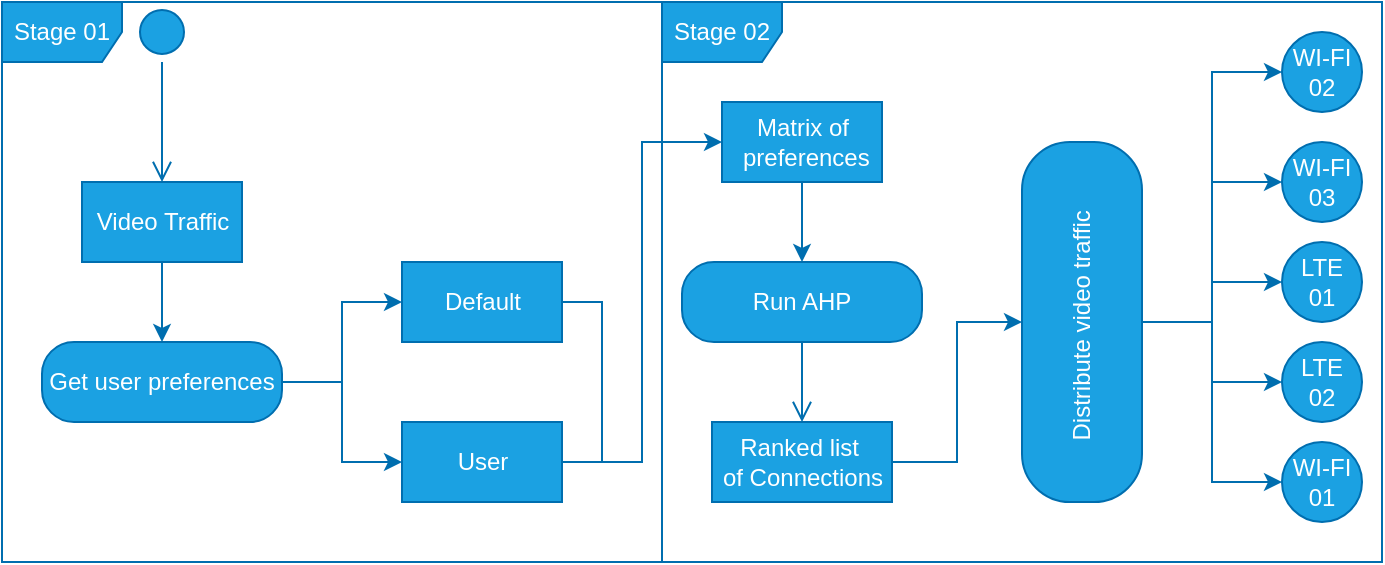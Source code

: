 <mxfile version="12.1.0" type="github" pages="1"><diagram id="ZwSp4GoMnNsiqx2rjFxd" name="Page-1"><mxGraphModel dx="854" dy="387" grid="1" gridSize="10" guides="1" tooltips="1" connect="1" arrows="1" fold="1" page="1" pageScale="1" pageWidth="827" pageHeight="1169" math="0" shadow="0"><root><mxCell id="0"/><mxCell id="1" parent="0"/><mxCell id="aZ4bOy5Ihxa5aCIH62vh-1" value="" style="ellipse;html=1;shape=startState;fillColor=#1ba1e2;strokeColor=#006EAF;fontColor=#ffffff;" vertex="1" parent="1"><mxGeometry x="105" y="110" width="30" height="30" as="geometry"/></mxCell><mxCell id="aZ4bOy5Ihxa5aCIH62vh-2" value="" style="edgeStyle=orthogonalEdgeStyle;html=1;verticalAlign=bottom;endArrow=open;endSize=8;strokeColor=#006EAF;fillColor=#1ba1e2;entryX=0.5;entryY=0;entryDx=0;entryDy=0;" edge="1" source="aZ4bOy5Ihxa5aCIH62vh-1" parent="1" target="aZ4bOy5Ihxa5aCIH62vh-5"><mxGeometry relative="1" as="geometry"><mxPoint x="115" y="190" as="targetPoint"/></mxGeometry></mxCell><mxCell id="aZ4bOy5Ihxa5aCIH62vh-11" style="edgeStyle=orthogonalEdgeStyle;rounded=0;orthogonalLoop=1;jettySize=auto;html=1;exitX=1;exitY=0.5;exitDx=0;exitDy=0;entryX=0;entryY=0.5;entryDx=0;entryDy=0;fillColor=#1ba1e2;strokeColor=#006EAF;" edge="1" parent="1" source="aZ4bOy5Ihxa5aCIH62vh-3" target="aZ4bOy5Ihxa5aCIH62vh-10"><mxGeometry relative="1" as="geometry"/></mxCell><mxCell id="aZ4bOy5Ihxa5aCIH62vh-12" style="edgeStyle=orthogonalEdgeStyle;rounded=0;orthogonalLoop=1;jettySize=auto;html=1;exitX=1;exitY=0.5;exitDx=0;exitDy=0;entryX=0;entryY=0.5;entryDx=0;entryDy=0;fillColor=#1ba1e2;strokeColor=#006EAF;" edge="1" parent="1" source="aZ4bOy5Ihxa5aCIH62vh-3" target="aZ4bOy5Ihxa5aCIH62vh-9"><mxGeometry relative="1" as="geometry"/></mxCell><mxCell id="aZ4bOy5Ihxa5aCIH62vh-3" value="Get user preferences" style="rounded=1;whiteSpace=wrap;html=1;arcSize=40;fontColor=#ffffff;fillColor=#1ba1e2;strokeColor=#006EAF;" vertex="1" parent="1"><mxGeometry x="60" y="280" width="120" height="40" as="geometry"/></mxCell><mxCell id="aZ4bOy5Ihxa5aCIH62vh-8" style="edgeStyle=orthogonalEdgeStyle;rounded=0;orthogonalLoop=1;jettySize=auto;html=1;exitX=0.5;exitY=1;exitDx=0;exitDy=0;entryX=0.5;entryY=0;entryDx=0;entryDy=0;fillColor=#1ba1e2;strokeColor=#006EAF;" edge="1" parent="1" source="aZ4bOy5Ihxa5aCIH62vh-5" target="aZ4bOy5Ihxa5aCIH62vh-3"><mxGeometry relative="1" as="geometry"/></mxCell><mxCell id="aZ4bOy5Ihxa5aCIH62vh-5" value="Video Traffic" style="html=1;fillColor=#1ba1e2;strokeColor=#006EAF;fontColor=#ffffff;" vertex="1" parent="1"><mxGeometry x="80" y="200" width="80" height="40" as="geometry"/></mxCell><mxCell id="aZ4bOy5Ihxa5aCIH62vh-9" value="Default" style="html=1;fillColor=#1ba1e2;strokeColor=#006EAF;fontColor=#ffffff;" vertex="1" parent="1"><mxGeometry x="240" y="240" width="80" height="40" as="geometry"/></mxCell><mxCell id="aZ4bOy5Ihxa5aCIH62vh-14" style="edgeStyle=orthogonalEdgeStyle;rounded=0;orthogonalLoop=1;jettySize=auto;html=1;exitX=1;exitY=0.5;exitDx=0;exitDy=0;entryX=1;entryY=0.5;entryDx=0;entryDy=0;endArrow=none;endFill=0;fillColor=#1ba1e2;strokeColor=#006EAF;" edge="1" parent="1" source="aZ4bOy5Ihxa5aCIH62vh-10" target="aZ4bOy5Ihxa5aCIH62vh-9"><mxGeometry relative="1" as="geometry"/></mxCell><mxCell id="aZ4bOy5Ihxa5aCIH62vh-15" style="edgeStyle=orthogonalEdgeStyle;rounded=0;orthogonalLoop=1;jettySize=auto;html=1;exitX=1;exitY=0.5;exitDx=0;exitDy=0;entryX=0;entryY=0.5;entryDx=0;entryDy=0;endArrow=classic;endFill=1;fillColor=#1ba1e2;strokeColor=#006EAF;" edge="1" parent="1" source="aZ4bOy5Ihxa5aCIH62vh-10" target="aZ4bOy5Ihxa5aCIH62vh-13"><mxGeometry relative="1" as="geometry"/></mxCell><mxCell id="aZ4bOy5Ihxa5aCIH62vh-10" value="User" style="html=1;fillColor=#1ba1e2;strokeColor=#006EAF;fontColor=#ffffff;" vertex="1" parent="1"><mxGeometry x="240" y="320" width="80" height="40" as="geometry"/></mxCell><mxCell id="aZ4bOy5Ihxa5aCIH62vh-19" style="edgeStyle=orthogonalEdgeStyle;rounded=0;orthogonalLoop=1;jettySize=auto;html=1;exitX=0.5;exitY=1;exitDx=0;exitDy=0;entryX=0.5;entryY=0;entryDx=0;entryDy=0;endArrow=classic;endFill=1;fillColor=#1ba1e2;strokeColor=#006EAF;" edge="1" parent="1" source="aZ4bOy5Ihxa5aCIH62vh-13" target="aZ4bOy5Ihxa5aCIH62vh-16"><mxGeometry relative="1" as="geometry"/></mxCell><mxCell id="aZ4bOy5Ihxa5aCIH62vh-13" value="Matrix of&lt;br&gt;&amp;nbsp;preferences" style="html=1;fillColor=#1ba1e2;strokeColor=#006EAF;fontColor=#ffffff;" vertex="1" parent="1"><mxGeometry x="400" y="160" width="80" height="40" as="geometry"/></mxCell><mxCell id="aZ4bOy5Ihxa5aCIH62vh-16" value="Run AHP" style="rounded=1;whiteSpace=wrap;html=1;arcSize=40;fontColor=#ffffff;fillColor=#1ba1e2;strokeColor=#006EAF;" vertex="1" parent="1"><mxGeometry x="380" y="240" width="120" height="40" as="geometry"/></mxCell><mxCell id="aZ4bOy5Ihxa5aCIH62vh-17" value="" style="edgeStyle=orthogonalEdgeStyle;html=1;verticalAlign=bottom;endArrow=open;endSize=8;strokeColor=#006EAF;fillColor=#1ba1e2;entryX=0.5;entryY=0;entryDx=0;entryDy=0;" edge="1" source="aZ4bOy5Ihxa5aCIH62vh-16" parent="1" target="aZ4bOy5Ihxa5aCIH62vh-18"><mxGeometry relative="1" as="geometry"><mxPoint x="440" y="310" as="targetPoint"/></mxGeometry></mxCell><mxCell id="aZ4bOy5Ihxa5aCIH62vh-32" style="edgeStyle=orthogonalEdgeStyle;rounded=0;orthogonalLoop=1;jettySize=auto;html=1;exitX=1;exitY=0.5;exitDx=0;exitDy=0;entryX=0.5;entryY=0;entryDx=0;entryDy=0;endArrow=classic;endFill=1;fillColor=#1ba1e2;strokeColor=#006EAF;" edge="1" parent="1" source="aZ4bOy5Ihxa5aCIH62vh-18" target="aZ4bOy5Ihxa5aCIH62vh-20"><mxGeometry relative="1" as="geometry"/></mxCell><mxCell id="aZ4bOy5Ihxa5aCIH62vh-18" value="Ranked list&amp;nbsp;&lt;br&gt;of Connections" style="html=1;fillColor=#1ba1e2;strokeColor=#006EAF;fontColor=#ffffff;" vertex="1" parent="1"><mxGeometry x="395" y="320" width="90" height="40" as="geometry"/></mxCell><mxCell id="aZ4bOy5Ihxa5aCIH62vh-27" style="edgeStyle=orthogonalEdgeStyle;rounded=0;orthogonalLoop=1;jettySize=auto;html=1;exitX=0.5;exitY=1;exitDx=0;exitDy=0;entryX=0;entryY=0.5;entryDx=0;entryDy=0;endArrow=classic;endFill=1;fillColor=#1ba1e2;strokeColor=#006EAF;" edge="1" parent="1" source="aZ4bOy5Ihxa5aCIH62vh-20" target="aZ4bOy5Ihxa5aCIH62vh-24"><mxGeometry relative="1" as="geometry"/></mxCell><mxCell id="aZ4bOy5Ihxa5aCIH62vh-28" style="edgeStyle=orthogonalEdgeStyle;rounded=0;orthogonalLoop=1;jettySize=auto;html=1;exitX=0.5;exitY=1;exitDx=0;exitDy=0;entryX=0;entryY=0.5;entryDx=0;entryDy=0;endArrow=classic;endFill=1;fillColor=#1ba1e2;strokeColor=#006EAF;" edge="1" parent="1" source="aZ4bOy5Ihxa5aCIH62vh-20" target="aZ4bOy5Ihxa5aCIH62vh-25"><mxGeometry relative="1" as="geometry"/></mxCell><mxCell id="aZ4bOy5Ihxa5aCIH62vh-29" style="edgeStyle=orthogonalEdgeStyle;rounded=0;orthogonalLoop=1;jettySize=auto;html=1;exitX=0.5;exitY=1;exitDx=0;exitDy=0;entryX=0;entryY=0.5;entryDx=0;entryDy=0;endArrow=classic;endFill=1;fillColor=#1ba1e2;strokeColor=#006EAF;" edge="1" parent="1" source="aZ4bOy5Ihxa5aCIH62vh-20" target="aZ4bOy5Ihxa5aCIH62vh-23"><mxGeometry relative="1" as="geometry"/></mxCell><mxCell id="aZ4bOy5Ihxa5aCIH62vh-30" style="edgeStyle=orthogonalEdgeStyle;rounded=0;orthogonalLoop=1;jettySize=auto;html=1;exitX=0.5;exitY=1;exitDx=0;exitDy=0;entryX=0;entryY=0.5;entryDx=0;entryDy=0;endArrow=classic;endFill=1;fillColor=#1ba1e2;strokeColor=#006EAF;" edge="1" parent="1" source="aZ4bOy5Ihxa5aCIH62vh-20" target="aZ4bOy5Ihxa5aCIH62vh-26"><mxGeometry relative="1" as="geometry"/></mxCell><mxCell id="aZ4bOy5Ihxa5aCIH62vh-31" style="edgeStyle=orthogonalEdgeStyle;rounded=0;orthogonalLoop=1;jettySize=auto;html=1;exitX=0.5;exitY=1;exitDx=0;exitDy=0;entryX=0;entryY=0.5;entryDx=0;entryDy=0;endArrow=classic;endFill=1;fillColor=#1ba1e2;strokeColor=#006EAF;" edge="1" parent="1" source="aZ4bOy5Ihxa5aCIH62vh-20" target="aZ4bOy5Ihxa5aCIH62vh-22"><mxGeometry relative="1" as="geometry"/></mxCell><mxCell id="aZ4bOy5Ihxa5aCIH62vh-20" value="Distribute video traffic&amp;nbsp;" style="rounded=1;whiteSpace=wrap;html=1;arcSize=40;fontColor=#ffffff;fillColor=#1ba1e2;strokeColor=#006EAF;rotation=-90;" vertex="1" parent="1"><mxGeometry x="490" y="240" width="180" height="60" as="geometry"/></mxCell><mxCell id="aZ4bOy5Ihxa5aCIH62vh-22" value="WI-FI 01" style="ellipse;whiteSpace=wrap;html=1;aspect=fixed;fillColor=#1ba1e2;strokeColor=#006EAF;fontColor=#ffffff;" vertex="1" parent="1"><mxGeometry x="680" y="330" width="40" height="40" as="geometry"/></mxCell><mxCell id="aZ4bOy5Ihxa5aCIH62vh-23" value="LTE&lt;br&gt;01" style="ellipse;whiteSpace=wrap;html=1;aspect=fixed;fillColor=#1ba1e2;strokeColor=#006EAF;fontColor=#ffffff;" vertex="1" parent="1"><mxGeometry x="680" y="230" width="40" height="40" as="geometry"/></mxCell><mxCell id="aZ4bOy5Ihxa5aCIH62vh-24" value="WI-FI 02" style="ellipse;whiteSpace=wrap;html=1;aspect=fixed;fillColor=#1ba1e2;strokeColor=#006EAF;fontColor=#ffffff;" vertex="1" parent="1"><mxGeometry x="680" y="125" width="40" height="40" as="geometry"/></mxCell><mxCell id="aZ4bOy5Ihxa5aCIH62vh-25" value="WI-FI 03" style="ellipse;whiteSpace=wrap;html=1;aspect=fixed;fillColor=#1ba1e2;strokeColor=#006EAF;fontColor=#ffffff;" vertex="1" parent="1"><mxGeometry x="680" y="180" width="40" height="40" as="geometry"/></mxCell><mxCell id="aZ4bOy5Ihxa5aCIH62vh-26" value="LTE&lt;br&gt;02" style="ellipse;whiteSpace=wrap;html=1;aspect=fixed;fillColor=#1ba1e2;strokeColor=#006EAF;fontColor=#ffffff;" vertex="1" parent="1"><mxGeometry x="680" y="280" width="40" height="40" as="geometry"/></mxCell><mxCell id="aZ4bOy5Ihxa5aCIH62vh-33" value="Stage 01" style="shape=umlFrame;whiteSpace=wrap;html=1;fillColor=#1ba1e2;strokeColor=#006EAF;fontColor=#ffffff;" vertex="1" parent="1"><mxGeometry x="40" y="110" width="330" height="280" as="geometry"/></mxCell><mxCell id="aZ4bOy5Ihxa5aCIH62vh-34" value="Stage 02" style="shape=umlFrame;whiteSpace=wrap;html=1;fillColor=#1ba1e2;strokeColor=#006EAF;fontColor=#ffffff;" vertex="1" parent="1"><mxGeometry x="370" y="110" width="360" height="280" as="geometry"/></mxCell></root></mxGraphModel></diagram></mxfile>